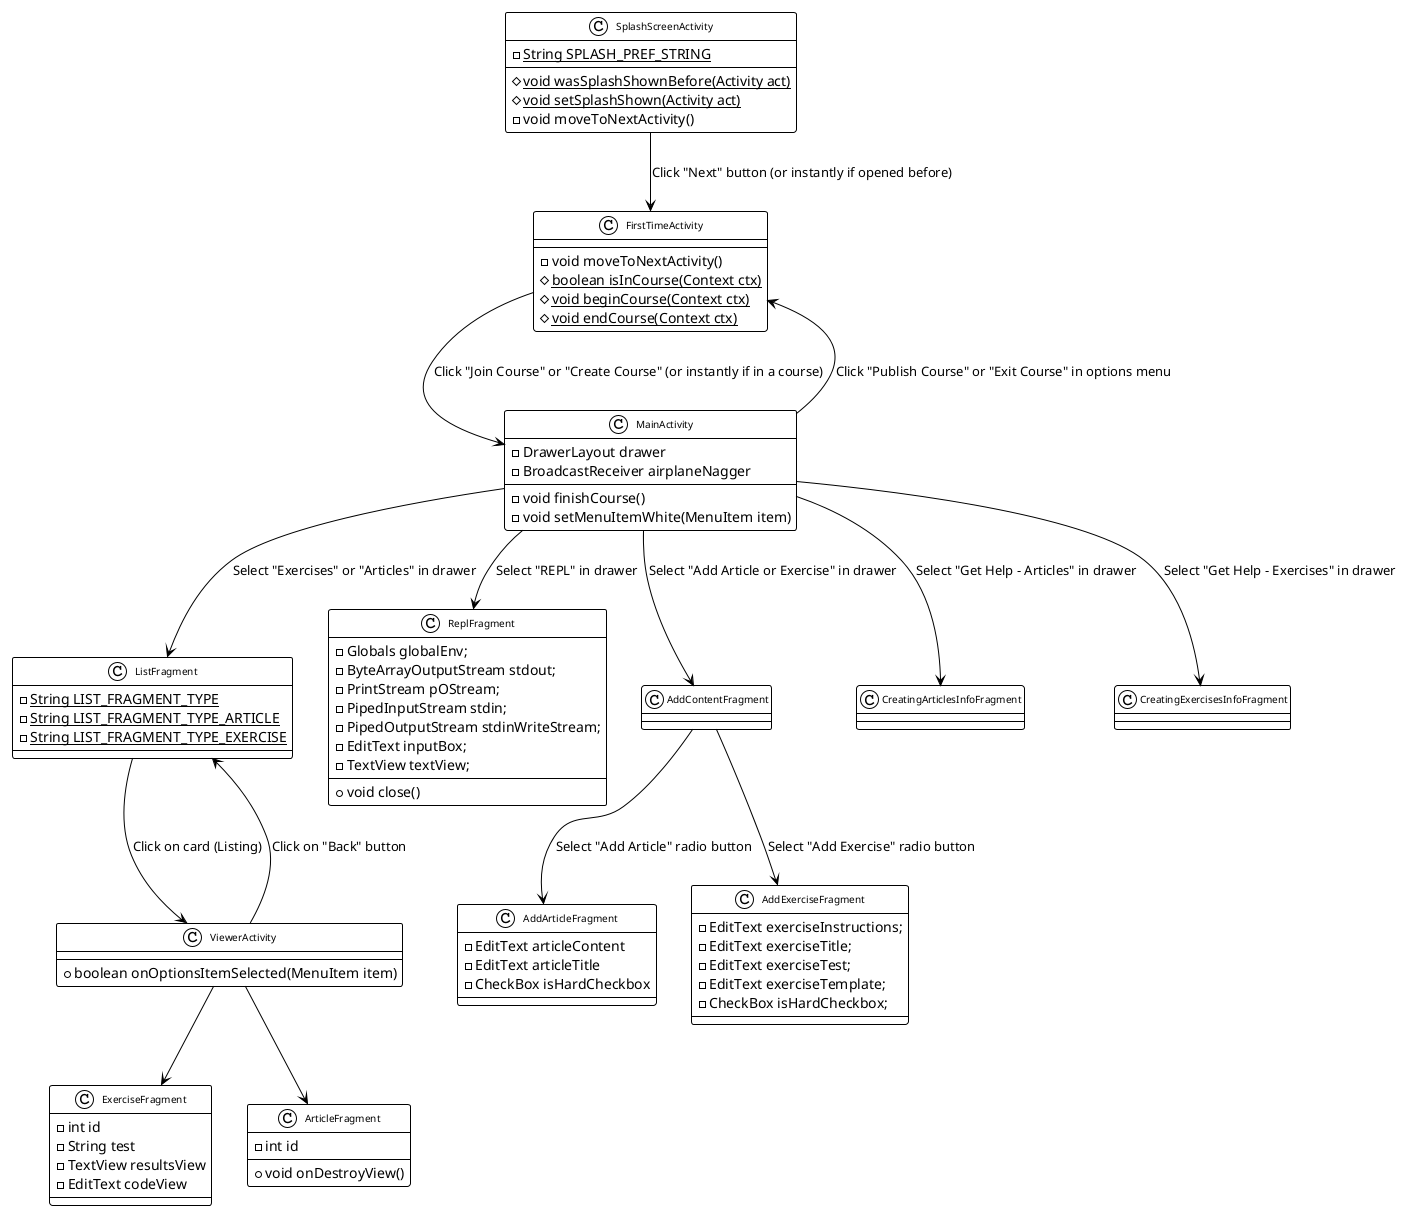 @startuml
!theme plain
skinparam classFontSize 10

class "MainActivity" as main {
    -DrawerLayout drawer
    -BroadcastReceiver airplaneNagger
    -void finishCourse()
    -void setMenuItemWhite(MenuItem item)
}
class "FirstTimeActivity" as fta {
    -void moveToNextActivity()
    #boolean {static} isInCourse(Context ctx)
    #void {static} beginCourse(Context ctx)
    #void {static} endCourse(Context ctx)
}
class "SplashScreenActivity" as splash {
    -String {static} SPLASH_PREF_STRING
    #void {static} wasSplashShownBefore(Activity act)
    #void {static} setSplashShown(Activity act)
    -void moveToNextActivity()
}
class "ViewerActivity" as view {
	+boolean onOptionsItemSelected(MenuItem item)
}

class "ListFragment" as list {
 	-String {static} LIST_FRAGMENT_TYPE
 	-String {static} LIST_FRAGMENT_TYPE_ARTICLE
 	-String {static} LIST_FRAGMENT_TYPE_EXERCISE
}
class "ReplFragment" as repl {
  	-Globals globalEnv;
  	-ByteArrayOutputStream stdout;
  	-PrintStream pOStream;
  	-PipedInputStream stdin;
  	-PipedOutputStream stdinWriteStream;
  	-EditText inputBox;
  	-TextView textView;
    +void close()
}

class "AddContentFragment" as content
class "AddArticleFragment" as addArticle {
    -EditText articleContent
    -EditText articleTitle
    -CheckBox isHardCheckbox
}
class "AddExerciseFragment" as addExercise {
    -EditText exerciseInstructions;
    -EditText exerciseTitle;
    -EditText exerciseTest;
    -EditText exerciseTemplate;
    -CheckBox isHardCheckbox;
}

class "ExerciseFragment" as exercise {
	-int id
	-String test
	-TextView resultsView
	-EditText codeView
}

class "ArticleFragment" as article {
    -int id
    +void onDestroyView()
}

class CreatingArticlesInfoFragment {}
class CreatingExercisesInfoFragment {}

splash --> fta : Click "Next" button (or instantly if opened before)
fta --> main   : Click "Join Course" or "Create Course" (or instantly if in a course)
fta <-- main : Click "Publish Course" or "Exit Course" in options menu

main --> list  : Select "Exercises" or "Articles" in drawer
list --> view  : Click on card (Listing)
view --> list  : Click on "Back" button
view --> article
view --> exercise

main --> repl  : Select "REPL" in drawer

main --> content : Select "Add Article or Exercise" in drawer

content --> addArticle  : Select "Add Article" radio button
content --> addExercise : Select "Add Exercise" radio button

main --> CreatingArticlesInfoFragment  : Select "Get Help - Articles" in drawer
main --> CreatingExercisesInfoFragment : Select "Get Help - Exercises" in drawer

@enduml